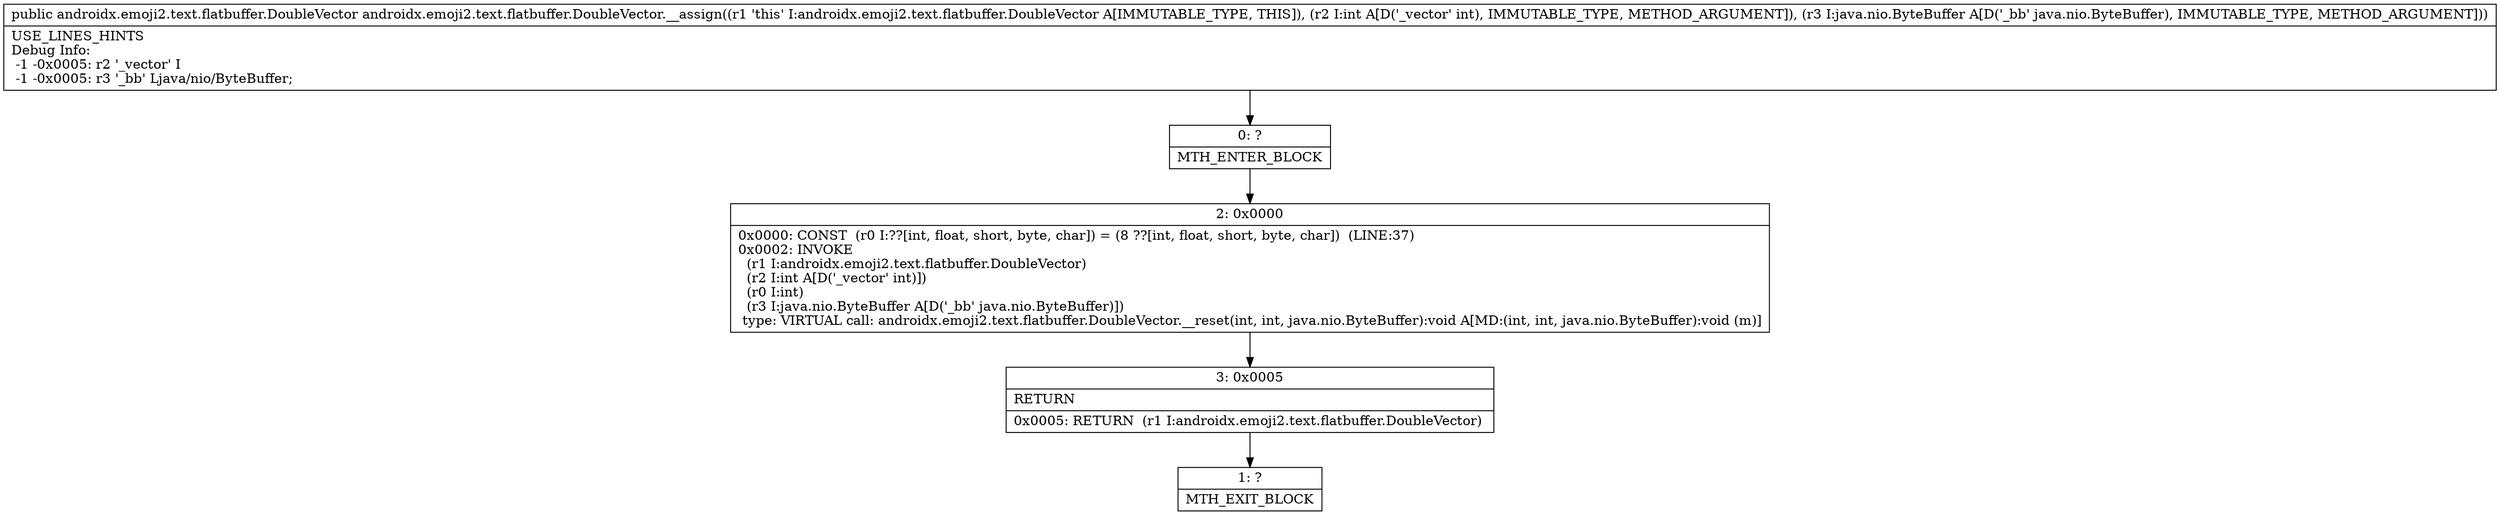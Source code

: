 digraph "CFG forandroidx.emoji2.text.flatbuffer.DoubleVector.__assign(ILjava\/nio\/ByteBuffer;)Landroidx\/emoji2\/text\/flatbuffer\/DoubleVector;" {
Node_0 [shape=record,label="{0\:\ ?|MTH_ENTER_BLOCK\l}"];
Node_2 [shape=record,label="{2\:\ 0x0000|0x0000: CONST  (r0 I:??[int, float, short, byte, char]) = (8 ??[int, float, short, byte, char])  (LINE:37)\l0x0002: INVOKE  \l  (r1 I:androidx.emoji2.text.flatbuffer.DoubleVector)\l  (r2 I:int A[D('_vector' int)])\l  (r0 I:int)\l  (r3 I:java.nio.ByteBuffer A[D('_bb' java.nio.ByteBuffer)])\l type: VIRTUAL call: androidx.emoji2.text.flatbuffer.DoubleVector.__reset(int, int, java.nio.ByteBuffer):void A[MD:(int, int, java.nio.ByteBuffer):void (m)]\l}"];
Node_3 [shape=record,label="{3\:\ 0x0005|RETURN\l|0x0005: RETURN  (r1 I:androidx.emoji2.text.flatbuffer.DoubleVector) \l}"];
Node_1 [shape=record,label="{1\:\ ?|MTH_EXIT_BLOCK\l}"];
MethodNode[shape=record,label="{public androidx.emoji2.text.flatbuffer.DoubleVector androidx.emoji2.text.flatbuffer.DoubleVector.__assign((r1 'this' I:androidx.emoji2.text.flatbuffer.DoubleVector A[IMMUTABLE_TYPE, THIS]), (r2 I:int A[D('_vector' int), IMMUTABLE_TYPE, METHOD_ARGUMENT]), (r3 I:java.nio.ByteBuffer A[D('_bb' java.nio.ByteBuffer), IMMUTABLE_TYPE, METHOD_ARGUMENT]))  | USE_LINES_HINTS\lDebug Info:\l  \-1 \-0x0005: r2 '_vector' I\l  \-1 \-0x0005: r3 '_bb' Ljava\/nio\/ByteBuffer;\l}"];
MethodNode -> Node_0;Node_0 -> Node_2;
Node_2 -> Node_3;
Node_3 -> Node_1;
}

